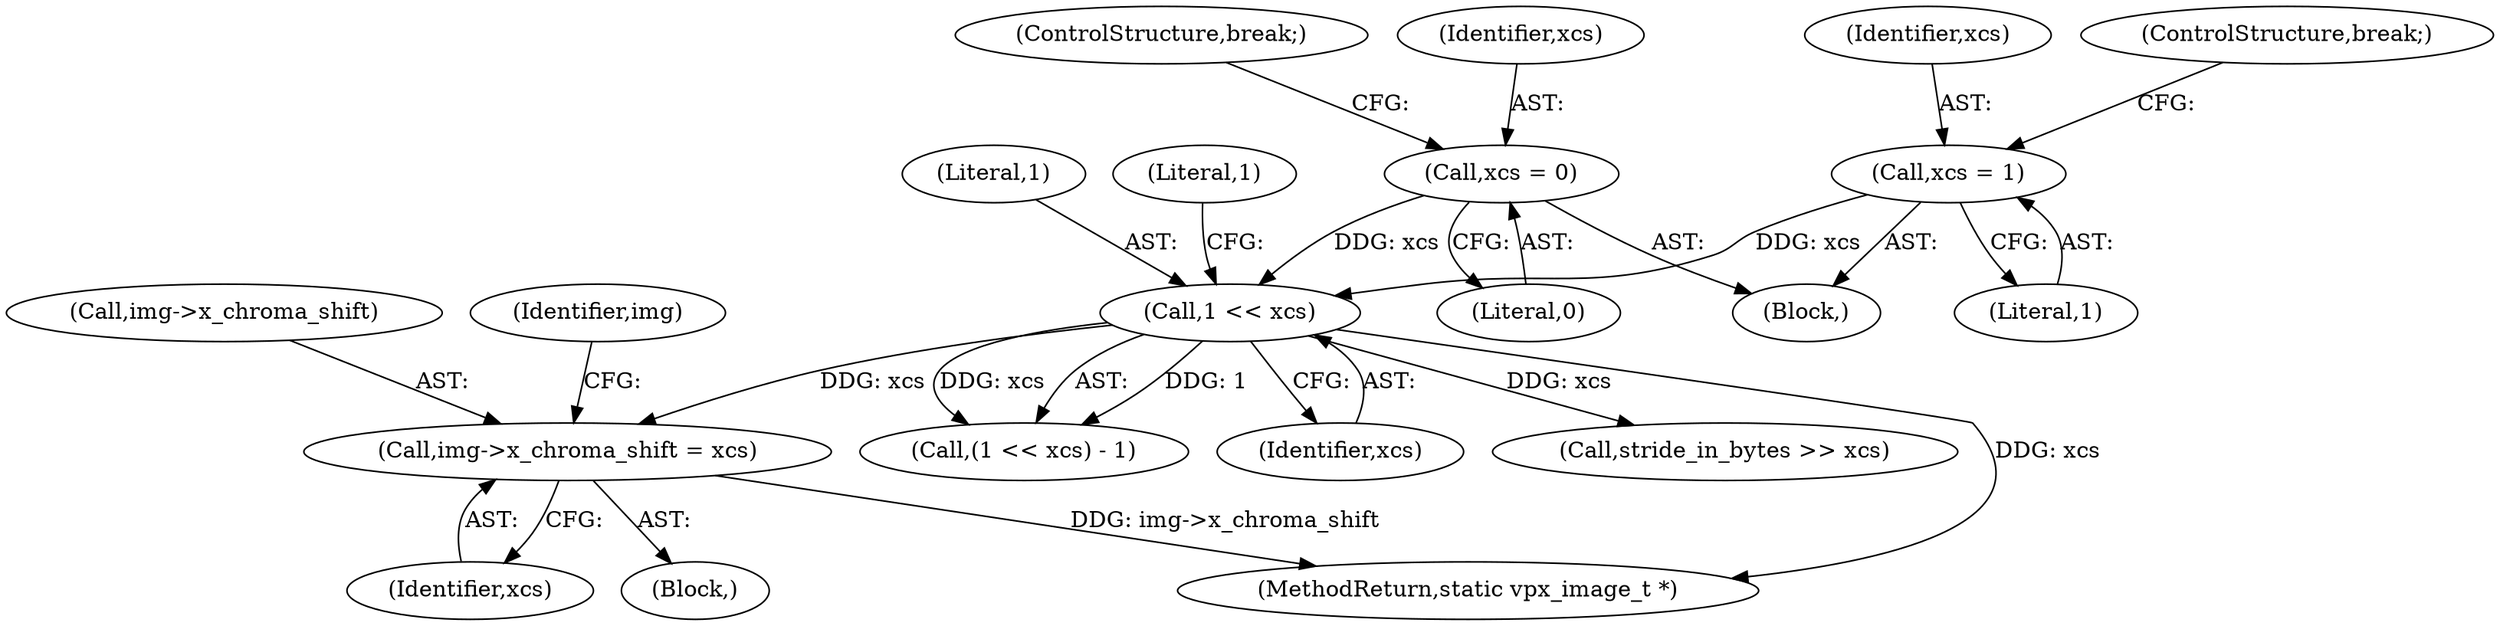 digraph "0_Android_55cd1dd7c8d0a3de907d22e0f12718733f4e41d9@pointer" {
"1000433" [label="(Call,img->x_chroma_shift = xcs)"];
"1000262" [label="(Call,1 << xcs)"];
"1000236" [label="(Call,xcs = 0)"];
"1000231" [label="(Call,xcs = 1)"];
"1000239" [label="(ControlStructure,break;)"];
"1000440" [label="(Identifier,img)"];
"1000434" [label="(Call,img->x_chroma_shift)"];
"1000237" [label="(Identifier,xcs)"];
"1000261" [label="(Call,(1 << xcs) - 1)"];
"1000263" [label="(Literal,1)"];
"1000233" [label="(Literal,1)"];
"1000262" [label="(Call,1 << xcs)"];
"1000232" [label="(Identifier,xcs)"];
"1000437" [label="(Identifier,xcs)"];
"1000264" [label="(Identifier,xcs)"];
"1000118" [label="(Block,)"];
"1000433" [label="(Call,img->x_chroma_shift = xcs)"];
"1000491" [label="(MethodReturn,static vpx_image_t *)"];
"1000238" [label="(Literal,0)"];
"1000473" [label="(Call,stride_in_bytes >> xcs)"];
"1000231" [label="(Call,xcs = 1)"];
"1000236" [label="(Call,xcs = 0)"];
"1000223" [label="(Block,)"];
"1000234" [label="(ControlStructure,break;)"];
"1000265" [label="(Literal,1)"];
"1000433" -> "1000118"  [label="AST: "];
"1000433" -> "1000437"  [label="CFG: "];
"1000434" -> "1000433"  [label="AST: "];
"1000437" -> "1000433"  [label="AST: "];
"1000440" -> "1000433"  [label="CFG: "];
"1000433" -> "1000491"  [label="DDG: img->x_chroma_shift"];
"1000262" -> "1000433"  [label="DDG: xcs"];
"1000262" -> "1000261"  [label="AST: "];
"1000262" -> "1000264"  [label="CFG: "];
"1000263" -> "1000262"  [label="AST: "];
"1000264" -> "1000262"  [label="AST: "];
"1000265" -> "1000262"  [label="CFG: "];
"1000262" -> "1000491"  [label="DDG: xcs"];
"1000262" -> "1000261"  [label="DDG: 1"];
"1000262" -> "1000261"  [label="DDG: xcs"];
"1000236" -> "1000262"  [label="DDG: xcs"];
"1000231" -> "1000262"  [label="DDG: xcs"];
"1000262" -> "1000473"  [label="DDG: xcs"];
"1000236" -> "1000223"  [label="AST: "];
"1000236" -> "1000238"  [label="CFG: "];
"1000237" -> "1000236"  [label="AST: "];
"1000238" -> "1000236"  [label="AST: "];
"1000239" -> "1000236"  [label="CFG: "];
"1000231" -> "1000223"  [label="AST: "];
"1000231" -> "1000233"  [label="CFG: "];
"1000232" -> "1000231"  [label="AST: "];
"1000233" -> "1000231"  [label="AST: "];
"1000234" -> "1000231"  [label="CFG: "];
}
